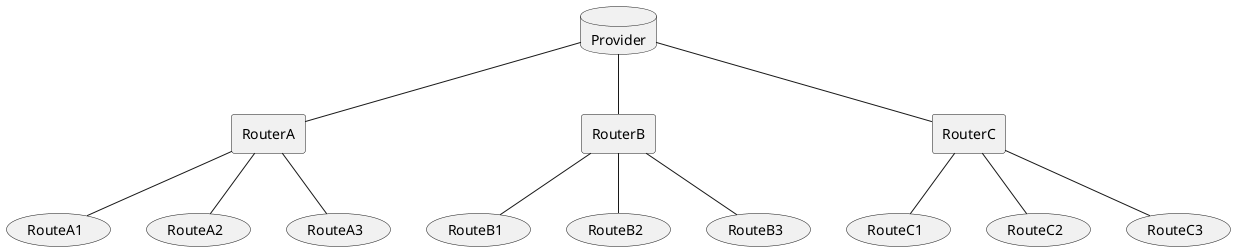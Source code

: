 @startuml

database Provider

agent RouterA
agent RouterB
agent RouterC

usecase RouteA1
usecase RouteA2
usecase RouteA3

usecase RouteB1
usecase RouteB2
usecase RouteB3

usecase RouteC1
usecase RouteC2
usecase RouteC3

Provider -- RouterA
Provider -- RouterB
Provider -- RouterC

RouterA -- RouteA1
RouterA -- RouteA2
RouterA -- RouteA3

RouterB -- RouteB1
RouterB -- RouteB2
RouterB -- RouteB3

RouterC -- RouteC1
RouterC -- RouteC2
RouterC -- RouteC3

@enduml